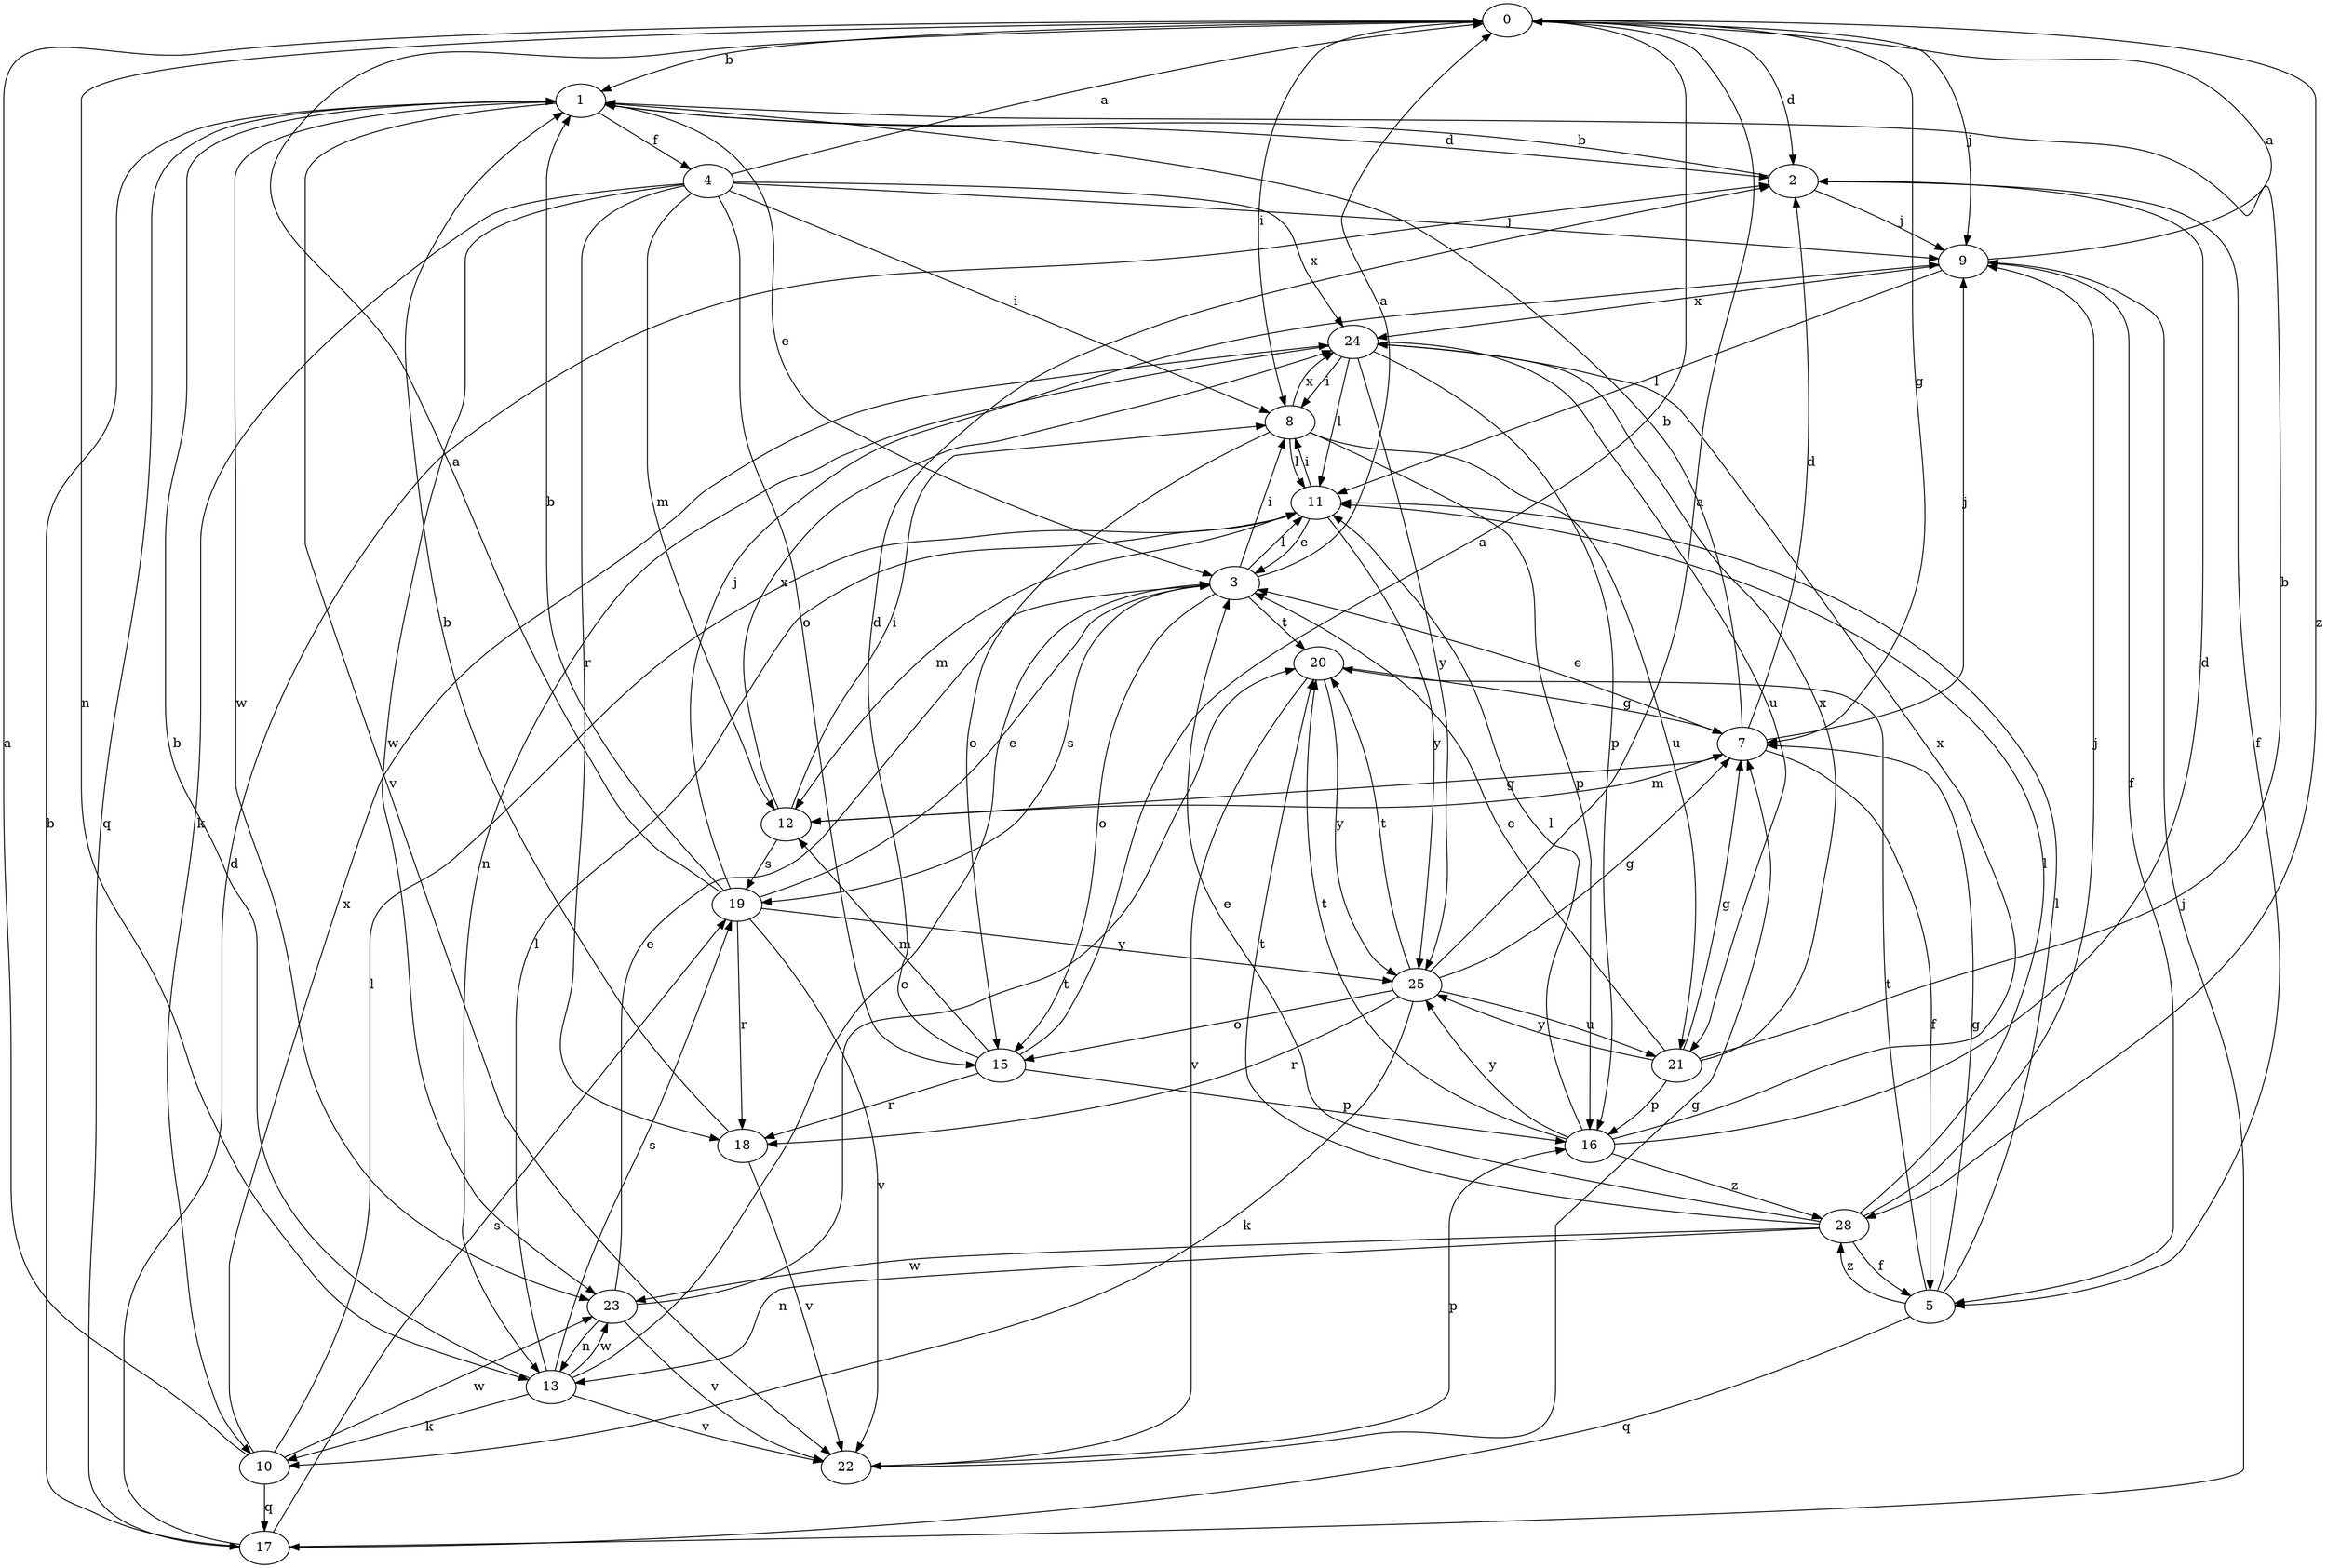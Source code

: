 strict digraph  {
0;
1;
2;
3;
4;
5;
7;
8;
9;
10;
11;
12;
13;
15;
16;
17;
18;
19;
20;
21;
22;
23;
24;
25;
28;
0 -> 1  [label=b];
0 -> 2  [label=d];
0 -> 7  [label=g];
0 -> 8  [label=i];
0 -> 9  [label=j];
0 -> 13  [label=n];
0 -> 28  [label=z];
1 -> 2  [label=d];
1 -> 3  [label=e];
1 -> 4  [label=f];
1 -> 17  [label=q];
1 -> 22  [label=v];
1 -> 23  [label=w];
2 -> 1  [label=b];
2 -> 5  [label=f];
2 -> 9  [label=j];
3 -> 0  [label=a];
3 -> 8  [label=i];
3 -> 11  [label=l];
3 -> 15  [label=o];
3 -> 19  [label=s];
3 -> 20  [label=t];
4 -> 0  [label=a];
4 -> 8  [label=i];
4 -> 9  [label=j];
4 -> 10  [label=k];
4 -> 12  [label=m];
4 -> 15  [label=o];
4 -> 18  [label=r];
4 -> 23  [label=w];
4 -> 24  [label=x];
5 -> 7  [label=g];
5 -> 11  [label=l];
5 -> 17  [label=q];
5 -> 20  [label=t];
5 -> 28  [label=z];
7 -> 1  [label=b];
7 -> 2  [label=d];
7 -> 3  [label=e];
7 -> 5  [label=f];
7 -> 9  [label=j];
7 -> 12  [label=m];
8 -> 11  [label=l];
8 -> 15  [label=o];
8 -> 16  [label=p];
8 -> 21  [label=u];
8 -> 24  [label=x];
9 -> 0  [label=a];
9 -> 5  [label=f];
9 -> 11  [label=l];
9 -> 24  [label=x];
10 -> 0  [label=a];
10 -> 11  [label=l];
10 -> 17  [label=q];
10 -> 23  [label=w];
10 -> 24  [label=x];
11 -> 3  [label=e];
11 -> 8  [label=i];
11 -> 12  [label=m];
11 -> 25  [label=y];
12 -> 7  [label=g];
12 -> 8  [label=i];
12 -> 19  [label=s];
12 -> 24  [label=x];
13 -> 1  [label=b];
13 -> 3  [label=e];
13 -> 10  [label=k];
13 -> 11  [label=l];
13 -> 19  [label=s];
13 -> 22  [label=v];
13 -> 23  [label=w];
15 -> 0  [label=a];
15 -> 2  [label=d];
15 -> 12  [label=m];
15 -> 16  [label=p];
15 -> 18  [label=r];
16 -> 2  [label=d];
16 -> 11  [label=l];
16 -> 20  [label=t];
16 -> 24  [label=x];
16 -> 25  [label=y];
16 -> 28  [label=z];
17 -> 1  [label=b];
17 -> 2  [label=d];
17 -> 9  [label=j];
17 -> 19  [label=s];
18 -> 1  [label=b];
18 -> 22  [label=v];
19 -> 0  [label=a];
19 -> 1  [label=b];
19 -> 3  [label=e];
19 -> 9  [label=j];
19 -> 18  [label=r];
19 -> 22  [label=v];
19 -> 25  [label=y];
20 -> 7  [label=g];
20 -> 22  [label=v];
20 -> 25  [label=y];
21 -> 1  [label=b];
21 -> 3  [label=e];
21 -> 7  [label=g];
21 -> 16  [label=p];
21 -> 24  [label=x];
21 -> 25  [label=y];
22 -> 7  [label=g];
22 -> 16  [label=p];
23 -> 3  [label=e];
23 -> 13  [label=n];
23 -> 20  [label=t];
23 -> 22  [label=v];
24 -> 8  [label=i];
24 -> 11  [label=l];
24 -> 13  [label=n];
24 -> 16  [label=p];
24 -> 21  [label=u];
24 -> 25  [label=y];
25 -> 0  [label=a];
25 -> 7  [label=g];
25 -> 10  [label=k];
25 -> 15  [label=o];
25 -> 18  [label=r];
25 -> 20  [label=t];
25 -> 21  [label=u];
28 -> 3  [label=e];
28 -> 5  [label=f];
28 -> 9  [label=j];
28 -> 11  [label=l];
28 -> 13  [label=n];
28 -> 20  [label=t];
28 -> 23  [label=w];
}
